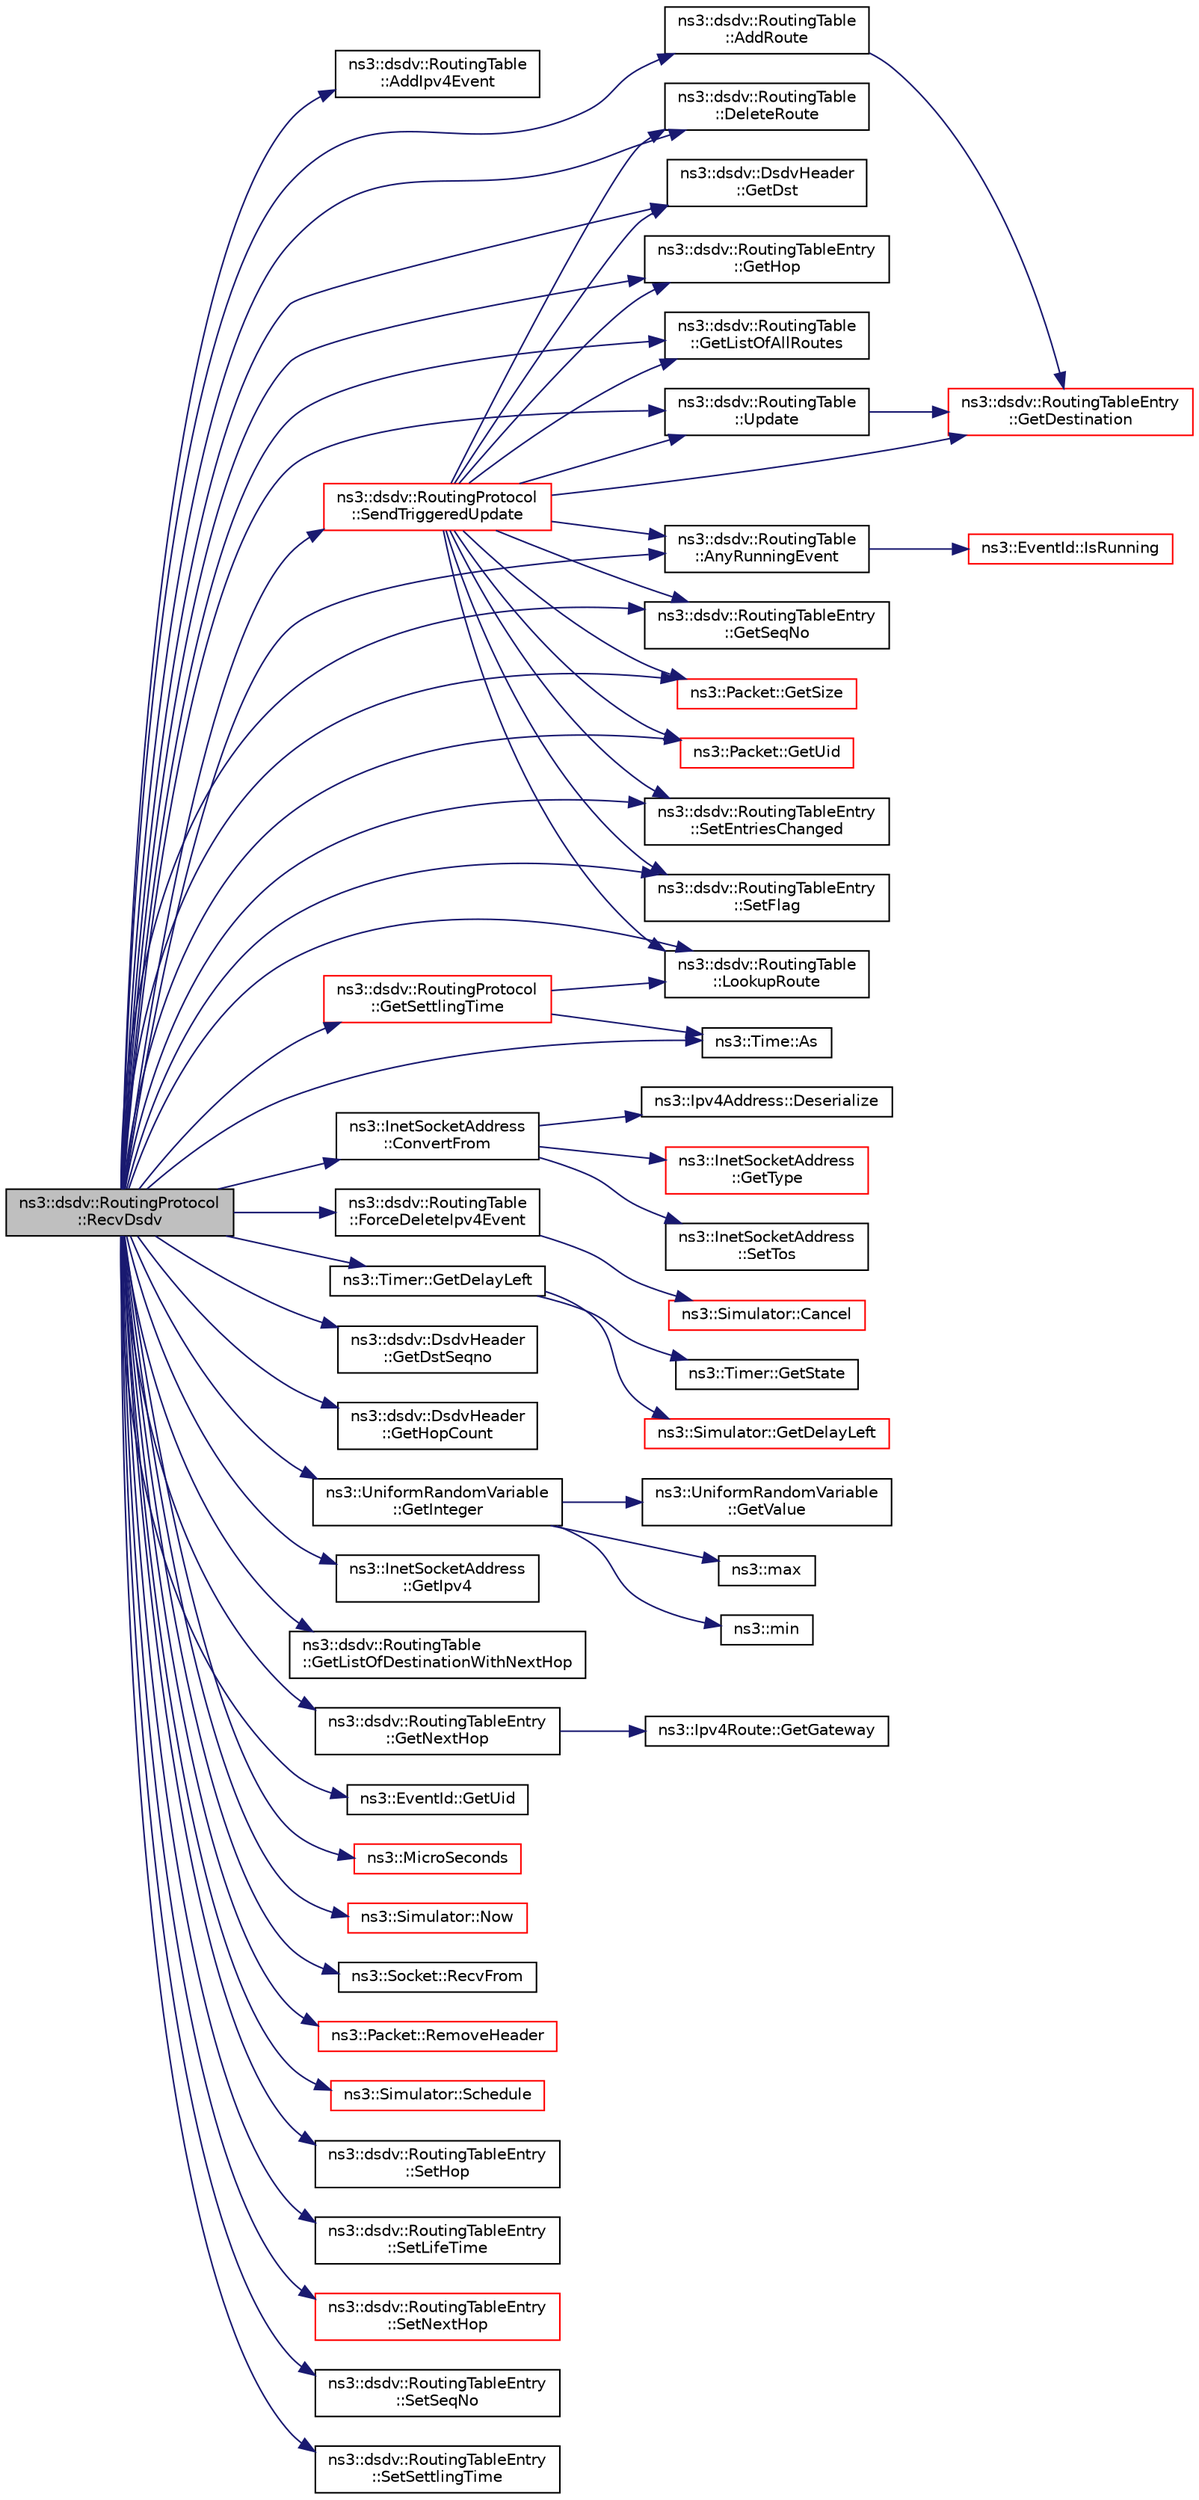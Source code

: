 digraph "ns3::dsdv::RoutingProtocol::RecvDsdv"
{
 // LATEX_PDF_SIZE
  edge [fontname="Helvetica",fontsize="10",labelfontname="Helvetica",labelfontsize="10"];
  node [fontname="Helvetica",fontsize="10",shape=record];
  rankdir="LR";
  Node1 [label="ns3::dsdv::RoutingProtocol\l::RecvDsdv",height=0.2,width=0.4,color="black", fillcolor="grey75", style="filled", fontcolor="black",tooltip="Receive and process dsdv control packet."];
  Node1 -> Node2 [color="midnightblue",fontsize="10",style="solid",fontname="Helvetica"];
  Node2 [label="ns3::dsdv::RoutingTable\l::AddIpv4Event",height=0.2,width=0.4,color="black", fillcolor="white", style="filled",URL="$classns3_1_1dsdv_1_1_routing_table.html#aa9757950491f7aba7c1db83b2d62df67",tooltip="Add an event for a destination address so that the update to for that destination is sent after the e..."];
  Node1 -> Node3 [color="midnightblue",fontsize="10",style="solid",fontname="Helvetica"];
  Node3 [label="ns3::dsdv::RoutingTable\l::AddRoute",height=0.2,width=0.4,color="black", fillcolor="white", style="filled",URL="$classns3_1_1dsdv_1_1_routing_table.html#a4eed9bac83e90f1db01e414892e10b9b",tooltip="Add routing table entry if it doesn't yet exist in routing table."];
  Node3 -> Node4 [color="midnightblue",fontsize="10",style="solid",fontname="Helvetica"];
  Node4 [label="ns3::dsdv::RoutingTableEntry\l::GetDestination",height=0.2,width=0.4,color="red", fillcolor="white", style="filled",URL="$classns3_1_1dsdv_1_1_routing_table_entry.html#a4a8caaee4d73a822c1a1b9d55288cb2e",tooltip="Get destination IP address."];
  Node1 -> Node6 [color="midnightblue",fontsize="10",style="solid",fontname="Helvetica"];
  Node6 [label="ns3::dsdv::RoutingTable\l::AnyRunningEvent",height=0.2,width=0.4,color="black", fillcolor="white", style="filled",URL="$classns3_1_1dsdv_1_1_routing_table.html#acb9f117332351347f8345d4591991e6b",tooltip="Force delete an update waiting for settling time to complete as a better update to same destination w..."];
  Node6 -> Node7 [color="midnightblue",fontsize="10",style="solid",fontname="Helvetica"];
  Node7 [label="ns3::EventId::IsRunning",height=0.2,width=0.4,color="red", fillcolor="white", style="filled",URL="$classns3_1_1_event_id.html#a8b41e6f8c54db6bede8a7dcaf917074a",tooltip="This method is syntactic sugar for !IsExpired()."];
  Node1 -> Node45 [color="midnightblue",fontsize="10",style="solid",fontname="Helvetica"];
  Node45 [label="ns3::Time::As",height=0.2,width=0.4,color="black", fillcolor="white", style="filled",URL="$classns3_1_1_time.html#ad5198e31c2512226ca0e58b31fad7fd0",tooltip="Attach a unit to a Time, to facilitate output in a specific unit."];
  Node1 -> Node62 [color="midnightblue",fontsize="10",style="solid",fontname="Helvetica"];
  Node62 [label="ns3::InetSocketAddress\l::ConvertFrom",height=0.2,width=0.4,color="black", fillcolor="white", style="filled",URL="$classns3_1_1_inet_socket_address.html#ade776b1109e7b9a7be0b22ced49931e3",tooltip="Returns an InetSocketAddress which corresponds to the input Address."];
  Node62 -> Node63 [color="midnightblue",fontsize="10",style="solid",fontname="Helvetica"];
  Node63 [label="ns3::Ipv4Address::Deserialize",height=0.2,width=0.4,color="black", fillcolor="white", style="filled",URL="$classns3_1_1_ipv4_address.html#ac6e205258d95465ce51c148e51590760",tooltip=" "];
  Node62 -> Node64 [color="midnightblue",fontsize="10",style="solid",fontname="Helvetica"];
  Node64 [label="ns3::InetSocketAddress\l::GetType",height=0.2,width=0.4,color="red", fillcolor="white", style="filled",URL="$classns3_1_1_inet_socket_address.html#ae194de8f5f1884e3b755179891d20bba",tooltip="Get the underlying address type (automatically assigned)."];
  Node62 -> Node66 [color="midnightblue",fontsize="10",style="solid",fontname="Helvetica"];
  Node66 [label="ns3::InetSocketAddress\l::SetTos",height=0.2,width=0.4,color="black", fillcolor="white", style="filled",URL="$classns3_1_1_inet_socket_address.html#a574001030dfb21d2963b2b4da081889d",tooltip=" "];
  Node1 -> Node67 [color="midnightblue",fontsize="10",style="solid",fontname="Helvetica"];
  Node67 [label="ns3::dsdv::RoutingTable\l::DeleteRoute",height=0.2,width=0.4,color="black", fillcolor="white", style="filled",URL="$classns3_1_1dsdv_1_1_routing_table.html#a384f271a1393c513c4ae7ba4476c3e08",tooltip="Delete routing table entry with destination address dst, if it exists."];
  Node1 -> Node68 [color="midnightblue",fontsize="10",style="solid",fontname="Helvetica"];
  Node68 [label="ns3::dsdv::RoutingTable\l::ForceDeleteIpv4Event",height=0.2,width=0.4,color="black", fillcolor="white", style="filled",URL="$classns3_1_1dsdv_1_1_routing_table.html#a39f4b7725caafbc6cd9f7c5821470d51",tooltip="Force delete an update waiting for settling time to complete as a better update to same destination w..."];
  Node68 -> Node69 [color="midnightblue",fontsize="10",style="solid",fontname="Helvetica"];
  Node69 [label="ns3::Simulator::Cancel",height=0.2,width=0.4,color="red", fillcolor="white", style="filled",URL="$classns3_1_1_simulator.html#a1b903a62d6117ef28f7ba3c6500689bf",tooltip="Set the cancel bit on this event: the event's associated function will not be invoked when it expires..."];
  Node1 -> Node71 [color="midnightblue",fontsize="10",style="solid",fontname="Helvetica"];
  Node71 [label="ns3::Timer::GetDelayLeft",height=0.2,width=0.4,color="black", fillcolor="white", style="filled",URL="$classns3_1_1_timer.html#abac4a4017e1e6cf26f403b09094e1622",tooltip=" "];
  Node71 -> Node72 [color="midnightblue",fontsize="10",style="solid",fontname="Helvetica"];
  Node72 [label="ns3::Simulator::GetDelayLeft",height=0.2,width=0.4,color="red", fillcolor="white", style="filled",URL="$classns3_1_1_simulator.html#af2c7b4285454aa5062bd2df2bb7a7ab9",tooltip="Get the remaining time until this event will execute."];
  Node71 -> Node74 [color="midnightblue",fontsize="10",style="solid",fontname="Helvetica"];
  Node74 [label="ns3::Timer::GetState",height=0.2,width=0.4,color="black", fillcolor="white", style="filled",URL="$classns3_1_1_timer.html#aadaef97e8a239517f4c153040dd8647f",tooltip=" "];
  Node1 -> Node75 [color="midnightblue",fontsize="10",style="solid",fontname="Helvetica"];
  Node75 [label="ns3::dsdv::DsdvHeader\l::GetDst",height=0.2,width=0.4,color="black", fillcolor="white", style="filled",URL="$classns3_1_1dsdv_1_1_dsdv_header.html#a2ac6bfce72f558bb427c2375279474ea",tooltip="Get destination address."];
  Node1 -> Node76 [color="midnightblue",fontsize="10",style="solid",fontname="Helvetica"];
  Node76 [label="ns3::dsdv::DsdvHeader\l::GetDstSeqno",height=0.2,width=0.4,color="black", fillcolor="white", style="filled",URL="$classns3_1_1dsdv_1_1_dsdv_header.html#a6f77399805540e36248d189300b2f927",tooltip="Get destination sequence number."];
  Node1 -> Node77 [color="midnightblue",fontsize="10",style="solid",fontname="Helvetica"];
  Node77 [label="ns3::dsdv::RoutingTableEntry\l::GetHop",height=0.2,width=0.4,color="black", fillcolor="white", style="filled",URL="$classns3_1_1dsdv_1_1_routing_table_entry.html#ad99e0daf9268002120744a0f372a05ad",tooltip="Get hop."];
  Node1 -> Node78 [color="midnightblue",fontsize="10",style="solid",fontname="Helvetica"];
  Node78 [label="ns3::dsdv::DsdvHeader\l::GetHopCount",height=0.2,width=0.4,color="black", fillcolor="white", style="filled",URL="$classns3_1_1dsdv_1_1_dsdv_header.html#a57aea77cc55cdf1147eb57c7fb598959",tooltip="Get hop count."];
  Node1 -> Node79 [color="midnightblue",fontsize="10",style="solid",fontname="Helvetica"];
  Node79 [label="ns3::UniformRandomVariable\l::GetInteger",height=0.2,width=0.4,color="black", fillcolor="white", style="filled",URL="$classns3_1_1_uniform_random_variable.html#ab7c7dedc88cb97e74418df2edc28a787",tooltip="Get the next random value, as an unsigned integer in the specified range ."];
  Node79 -> Node80 [color="midnightblue",fontsize="10",style="solid",fontname="Helvetica"];
  Node80 [label="ns3::UniformRandomVariable\l::GetValue",height=0.2,width=0.4,color="black", fillcolor="white", style="filled",URL="$classns3_1_1_uniform_random_variable.html#a94ee6d8ac3da40b14ac7cc64e75c55df",tooltip="Get the next random value as a double drawn from the distribution."];
  Node79 -> Node81 [color="midnightblue",fontsize="10",style="solid",fontname="Helvetica"];
  Node81 [label="ns3::max",height=0.2,width=0.4,color="black", fillcolor="white", style="filled",URL="$namespacens3.html#a548291fa9e4e7d6a57814dfcbbebce9b",tooltip=" "];
  Node79 -> Node82 [color="midnightblue",fontsize="10",style="solid",fontname="Helvetica"];
  Node82 [label="ns3::min",height=0.2,width=0.4,color="black", fillcolor="white", style="filled",URL="$namespacens3.html#a66840605409c3caeff0d2a728b68dc6d",tooltip=" "];
  Node1 -> Node83 [color="midnightblue",fontsize="10",style="solid",fontname="Helvetica"];
  Node83 [label="ns3::InetSocketAddress\l::GetIpv4",height=0.2,width=0.4,color="black", fillcolor="white", style="filled",URL="$classns3_1_1_inet_socket_address.html#a84e0f56d0747abd33413b3ce4a3c725d",tooltip=" "];
  Node1 -> Node84 [color="midnightblue",fontsize="10",style="solid",fontname="Helvetica"];
  Node84 [label="ns3::dsdv::RoutingTable\l::GetListOfAllRoutes",height=0.2,width=0.4,color="black", fillcolor="white", style="filled",URL="$classns3_1_1dsdv_1_1_routing_table.html#af980697df819d8a00ee8782c705e3dac",tooltip="Lookup list of all addresses in the routing table."];
  Node1 -> Node85 [color="midnightblue",fontsize="10",style="solid",fontname="Helvetica"];
  Node85 [label="ns3::dsdv::RoutingTable\l::GetListOfDestinationWithNextHop",height=0.2,width=0.4,color="black", fillcolor="white", style="filled",URL="$classns3_1_1dsdv_1_1_routing_table.html#a7efb980be4e4f556b73905038483c154",tooltip="Lookup list of addresses for which nxtHp is the next Hop address."];
  Node1 -> Node86 [color="midnightblue",fontsize="10",style="solid",fontname="Helvetica"];
  Node86 [label="ns3::dsdv::RoutingTableEntry\l::GetNextHop",height=0.2,width=0.4,color="black", fillcolor="white", style="filled",URL="$classns3_1_1dsdv_1_1_routing_table_entry.html#ae19a672a51a75013079e1032e063918a",tooltip="Get next hop."];
  Node86 -> Node87 [color="midnightblue",fontsize="10",style="solid",fontname="Helvetica"];
  Node87 [label="ns3::Ipv4Route::GetGateway",height=0.2,width=0.4,color="black", fillcolor="white", style="filled",URL="$classns3_1_1_ipv4_route.html#a66d4eefa144029e4f89d975664275031",tooltip=" "];
  Node1 -> Node88 [color="midnightblue",fontsize="10",style="solid",fontname="Helvetica"];
  Node88 [label="ns3::dsdv::RoutingTableEntry\l::GetSeqNo",height=0.2,width=0.4,color="black", fillcolor="white", style="filled",URL="$classns3_1_1dsdv_1_1_routing_table_entry.html#abb8b36743a30498bef641896f4ff6779",tooltip="Get sequence number."];
  Node1 -> Node89 [color="midnightblue",fontsize="10",style="solid",fontname="Helvetica"];
  Node89 [label="ns3::dsdv::RoutingProtocol\l::GetSettlingTime",height=0.2,width=0.4,color="red", fillcolor="white", style="filled",URL="$classns3_1_1dsdv_1_1_routing_protocol.html#a83244927636fd12b775ebdbe0b334e68",tooltip="Get settlingTime for a destination."];
  Node89 -> Node45 [color="midnightblue",fontsize="10",style="solid",fontname="Helvetica"];
  Node89 -> Node92 [color="midnightblue",fontsize="10",style="solid",fontname="Helvetica"];
  Node92 [label="ns3::dsdv::RoutingTable\l::LookupRoute",height=0.2,width=0.4,color="black", fillcolor="white", style="filled",URL="$classns3_1_1dsdv_1_1_routing_table.html#a0bfb9dc677f02bd740973865e38df763",tooltip="Lookup routing table entry with destination address dst."];
  Node1 -> Node99 [color="midnightblue",fontsize="10",style="solid",fontname="Helvetica"];
  Node99 [label="ns3::Packet::GetSize",height=0.2,width=0.4,color="red", fillcolor="white", style="filled",URL="$classns3_1_1_packet.html#afff7cb1ff518ee6dc0d424e10a5ad6ec",tooltip="Returns the the size in bytes of the packet (including the zero-filled initial payload)."];
  Node1 -> Node101 [color="midnightblue",fontsize="10",style="solid",fontname="Helvetica"];
  Node101 [label="ns3::EventId::GetUid",height=0.2,width=0.4,color="black", fillcolor="white", style="filled",URL="$classns3_1_1_event_id.html#aa266a6ec8214403085eeb6f09af59db1",tooltip=" "];
  Node1 -> Node102 [color="midnightblue",fontsize="10",style="solid",fontname="Helvetica"];
  Node102 [label="ns3::Packet::GetUid",height=0.2,width=0.4,color="red", fillcolor="white", style="filled",URL="$classns3_1_1_packet.html#ab9f0b7e9cf21b7271eda0094e6ff2792",tooltip="Returns the packet's Uid."];
  Node1 -> Node92 [color="midnightblue",fontsize="10",style="solid",fontname="Helvetica"];
  Node1 -> Node104 [color="midnightblue",fontsize="10",style="solid",fontname="Helvetica"];
  Node104 [label="ns3::MicroSeconds",height=0.2,width=0.4,color="red", fillcolor="white", style="filled",URL="$group__timecivil.html#ga17465a639c8d1464e76538afdd78a9f0",tooltip="Construct a Time in the indicated unit."];
  Node1 -> Node47 [color="midnightblue",fontsize="10",style="solid",fontname="Helvetica"];
  Node47 [label="ns3::Simulator::Now",height=0.2,width=0.4,color="red", fillcolor="white", style="filled",URL="$classns3_1_1_simulator.html#ac3178fa975b419f7875e7105be122800",tooltip="Return the current simulation virtual time."];
  Node1 -> Node109 [color="midnightblue",fontsize="10",style="solid",fontname="Helvetica"];
  Node109 [label="ns3::Socket::RecvFrom",height=0.2,width=0.4,color="black", fillcolor="white", style="filled",URL="$classns3_1_1_socket.html#af22378d7af9a2745a9eada20210da215",tooltip="Read a single packet from the socket and retrieve the sender address."];
  Node1 -> Node110 [color="midnightblue",fontsize="10",style="solid",fontname="Helvetica"];
  Node110 [label="ns3::Packet::RemoveHeader",height=0.2,width=0.4,color="red", fillcolor="white", style="filled",URL="$classns3_1_1_packet.html#a0961eccf975d75f902d40956c93ba63e",tooltip="Deserialize and remove the header from the internal buffer."];
  Node1 -> Node125 [color="midnightblue",fontsize="10",style="solid",fontname="Helvetica"];
  Node125 [label="ns3::Simulator::Schedule",height=0.2,width=0.4,color="red", fillcolor="white", style="filled",URL="$classns3_1_1_simulator.html#a3da7d28335c8ac0e3e86781f766df241",tooltip="Schedule an event to expire after delay."];
  Node1 -> Node137 [color="midnightblue",fontsize="10",style="solid",fontname="Helvetica"];
  Node137 [label="ns3::dsdv::RoutingProtocol\l::SendTriggeredUpdate",height=0.2,width=0.4,color="red", fillcolor="white", style="filled",URL="$classns3_1_1dsdv_1_1_routing_protocol.html#adc414310ddaa5e69520a176c0dac59cc",tooltip="Sends trigger update from a node."];
  Node137 -> Node6 [color="midnightblue",fontsize="10",style="solid",fontname="Helvetica"];
  Node137 -> Node67 [color="midnightblue",fontsize="10",style="solid",fontname="Helvetica"];
  Node137 -> Node4 [color="midnightblue",fontsize="10",style="solid",fontname="Helvetica"];
  Node137 -> Node75 [color="midnightblue",fontsize="10",style="solid",fontname="Helvetica"];
  Node137 -> Node77 [color="midnightblue",fontsize="10",style="solid",fontname="Helvetica"];
  Node137 -> Node84 [color="midnightblue",fontsize="10",style="solid",fontname="Helvetica"];
  Node137 -> Node88 [color="midnightblue",fontsize="10",style="solid",fontname="Helvetica"];
  Node137 -> Node99 [color="midnightblue",fontsize="10",style="solid",fontname="Helvetica"];
  Node137 -> Node102 [color="midnightblue",fontsize="10",style="solid",fontname="Helvetica"];
  Node137 -> Node92 [color="midnightblue",fontsize="10",style="solid",fontname="Helvetica"];
  Node137 -> Node175 [color="midnightblue",fontsize="10",style="solid",fontname="Helvetica"];
  Node175 [label="ns3::dsdv::RoutingTableEntry\l::SetEntriesChanged",height=0.2,width=0.4,color="black", fillcolor="white", style="filled",URL="$classns3_1_1dsdv_1_1_routing_table_entry.html#a4528de8b1d72fe42dfe6ad5a56cb4ed2",tooltip="Set entries changed indicator."];
  Node137 -> Node176 [color="midnightblue",fontsize="10",style="solid",fontname="Helvetica"];
  Node176 [label="ns3::dsdv::RoutingTableEntry\l::SetFlag",height=0.2,width=0.4,color="black", fillcolor="white", style="filled",URL="$classns3_1_1dsdv_1_1_routing_table_entry.html#ad928b4811bfa2793179db897ebb8293f",tooltip="Set route flags."];
  Node137 -> Node178 [color="midnightblue",fontsize="10",style="solid",fontname="Helvetica"];
  Node178 [label="ns3::dsdv::RoutingTable\l::Update",height=0.2,width=0.4,color="black", fillcolor="white", style="filled",URL="$classns3_1_1dsdv_1_1_routing_table.html#a651762730975f809c720313b1332cb99",tooltip="Updating the routing Table with routing table entry rt."];
  Node178 -> Node4 [color="midnightblue",fontsize="10",style="solid",fontname="Helvetica"];
  Node1 -> Node175 [color="midnightblue",fontsize="10",style="solid",fontname="Helvetica"];
  Node1 -> Node176 [color="midnightblue",fontsize="10",style="solid",fontname="Helvetica"];
  Node1 -> Node179 [color="midnightblue",fontsize="10",style="solid",fontname="Helvetica"];
  Node179 [label="ns3::dsdv::RoutingTableEntry\l::SetHop",height=0.2,width=0.4,color="black", fillcolor="white", style="filled",URL="$classns3_1_1dsdv_1_1_routing_table_entry.html#a04e509dbdfb0aed896c79af91f549d96",tooltip="Set hop."];
  Node1 -> Node180 [color="midnightblue",fontsize="10",style="solid",fontname="Helvetica"];
  Node180 [label="ns3::dsdv::RoutingTableEntry\l::SetLifeTime",height=0.2,width=0.4,color="black", fillcolor="white", style="filled",URL="$classns3_1_1dsdv_1_1_routing_table_entry.html#a1b5b026d6104af8edf4623c7e7b139e8",tooltip="Set lifetime."];
  Node1 -> Node181 [color="midnightblue",fontsize="10",style="solid",fontname="Helvetica"];
  Node181 [label="ns3::dsdv::RoutingTableEntry\l::SetNextHop",height=0.2,width=0.4,color="red", fillcolor="white", style="filled",URL="$classns3_1_1dsdv_1_1_routing_table_entry.html#a83def481b5c613a42880a3d0b85940c7",tooltip="Set next hop."];
  Node1 -> Node183 [color="midnightblue",fontsize="10",style="solid",fontname="Helvetica"];
  Node183 [label="ns3::dsdv::RoutingTableEntry\l::SetSeqNo",height=0.2,width=0.4,color="black", fillcolor="white", style="filled",URL="$classns3_1_1dsdv_1_1_routing_table_entry.html#af43b90a91dd7167d1b20e775cc0a833f",tooltip="Set sequence number."];
  Node1 -> Node184 [color="midnightblue",fontsize="10",style="solid",fontname="Helvetica"];
  Node184 [label="ns3::dsdv::RoutingTableEntry\l::SetSettlingTime",height=0.2,width=0.4,color="black", fillcolor="white", style="filled",URL="$classns3_1_1dsdv_1_1_routing_table_entry.html#a64bc3c9bd6548e38938bcf349085d9d4",tooltip="Set settling time."];
  Node1 -> Node178 [color="midnightblue",fontsize="10",style="solid",fontname="Helvetica"];
}
